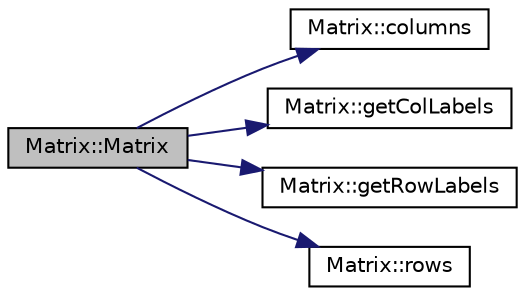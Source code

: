 digraph "Matrix::Matrix"
{
 // LATEX_PDF_SIZE
  edge [fontname="Helvetica",fontsize="10",labelfontname="Helvetica",labelfontsize="10"];
  node [fontname="Helvetica",fontsize="10",shape=record];
  rankdir="LR";
  Node1 [label="Matrix::Matrix",height=0.2,width=0.4,color="black", fillcolor="grey75", style="filled", fontcolor="black",tooltip=" "];
  Node1 -> Node2 [color="midnightblue",fontsize="10",style="solid",fontname="Helvetica"];
  Node2 [label="Matrix::columns",height=0.2,width=0.4,color="black", fillcolor="white", style="filled",URL="$classMatrix.html#a5c0d89c4a0c86a901cf22234efaa79d0",tooltip=" "];
  Node1 -> Node3 [color="midnightblue",fontsize="10",style="solid",fontname="Helvetica"];
  Node3 [label="Matrix::getColLabels",height=0.2,width=0.4,color="black", fillcolor="white", style="filled",URL="$classMatrix.html#af4d22c2d5e252f24ba6491aedd486fcb",tooltip=" "];
  Node1 -> Node4 [color="midnightblue",fontsize="10",style="solid",fontname="Helvetica"];
  Node4 [label="Matrix::getRowLabels",height=0.2,width=0.4,color="black", fillcolor="white", style="filled",URL="$classMatrix.html#ac0c4600f052bfdf5bea9fee577a8288b",tooltip=" "];
  Node1 -> Node5 [color="midnightblue",fontsize="10",style="solid",fontname="Helvetica"];
  Node5 [label="Matrix::rows",height=0.2,width=0.4,color="black", fillcolor="white", style="filled",URL="$classMatrix.html#a97617f3524bfa47d6ac7daa0eefc1941",tooltip=" "];
}
